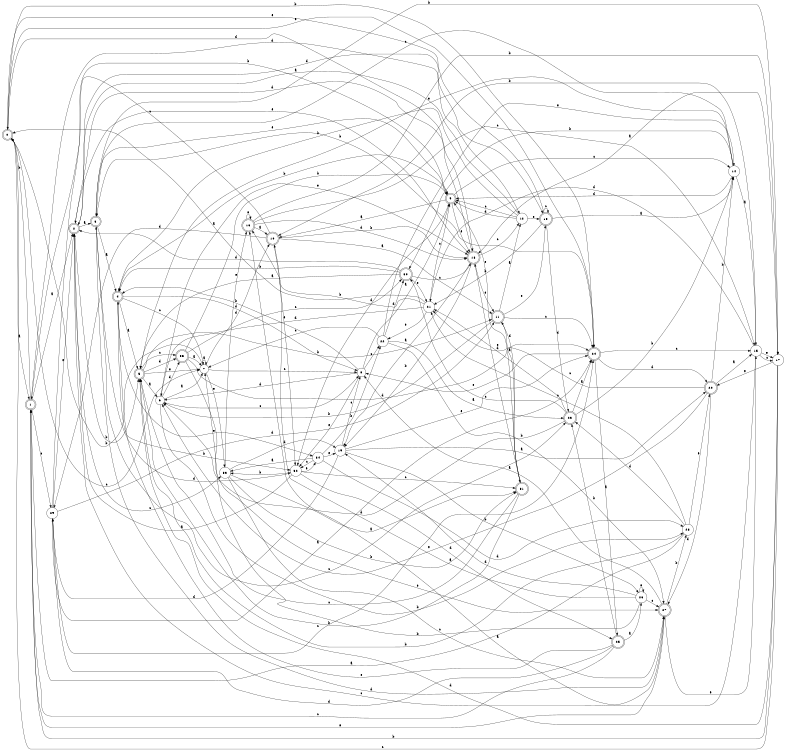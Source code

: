 digraph n29_2 {
__start0 [label="" shape="none"];

rankdir=LR;
size="8,5";

s0 [style="rounded,filled", color="black", fillcolor="white" shape="doublecircle", label="0"];
s1 [style="rounded,filled", color="black", fillcolor="white" shape="doublecircle", label="1"];
s2 [style="rounded,filled", color="black", fillcolor="white" shape="doublecircle", label="2"];
s3 [style="rounded,filled", color="black", fillcolor="white" shape="doublecircle", label="3"];
s4 [style="rounded,filled", color="black", fillcolor="white" shape="doublecircle", label="4"];
s5 [style="rounded,filled", color="black", fillcolor="white" shape="doublecircle", label="5"];
s6 [style="filled", color="black", fillcolor="white" shape="circle", label="6"];
s7 [style="filled", color="black", fillcolor="white" shape="circle", label="7"];
s8 [style="filled", color="black", fillcolor="white" shape="circle", label="8"];
s9 [style="rounded,filled", color="black", fillcolor="white" shape="doublecircle", label="9"];
s10 [style="rounded,filled", color="black", fillcolor="white" shape="doublecircle", label="10"];
s11 [style="rounded,filled", color="black", fillcolor="white" shape="doublecircle", label="11"];
s12 [style="filled", color="black", fillcolor="white" shape="circle", label="12"];
s13 [style="rounded,filled", color="black", fillcolor="white" shape="doublecircle", label="13"];
s14 [style="filled", color="black", fillcolor="white" shape="circle", label="14"];
s15 [style="filled", color="black", fillcolor="white" shape="circle", label="15"];
s16 [style="rounded,filled", color="black", fillcolor="white" shape="doublecircle", label="16"];
s17 [style="filled", color="black", fillcolor="white" shape="circle", label="17"];
s18 [style="rounded,filled", color="black", fillcolor="white" shape="doublecircle", label="18"];
s19 [style="filled", color="black", fillcolor="white" shape="circle", label="19"];
s20 [style="rounded,filled", color="black", fillcolor="white" shape="doublecircle", label="20"];
s21 [style="filled", color="black", fillcolor="white" shape="circle", label="21"];
s22 [style="filled", color="black", fillcolor="white" shape="circle", label="22"];
s23 [style="rounded,filled", color="black", fillcolor="white" shape="doublecircle", label="23"];
s24 [style="rounded,filled", color="black", fillcolor="white" shape="doublecircle", label="24"];
s25 [style="rounded,filled", color="black", fillcolor="white" shape="doublecircle", label="25"];
s26 [style="filled", color="black", fillcolor="white" shape="circle", label="26"];
s27 [style="rounded,filled", color="black", fillcolor="white" shape="doublecircle", label="27"];
s28 [style="filled", color="black", fillcolor="white" shape="circle", label="28"];
s29 [style="filled", color="black", fillcolor="white" shape="circle", label="29"];
s30 [style="rounded,filled", color="black", fillcolor="white" shape="doublecircle", label="30"];
s31 [style="rounded,filled", color="black", fillcolor="white" shape="doublecircle", label="31"];
s32 [style="filled", color="black", fillcolor="white" shape="circle", label="32"];
s33 [style="filled", color="black", fillcolor="white" shape="circle", label="33"];
s34 [style="filled", color="black", fillcolor="white" shape="circle", label="34"];
s35 [style="rounded,filled", color="black", fillcolor="white" shape="doublecircle", label="35"];
s0 -> s1 [label="a"];
s0 -> s24 [label="b"];
s0 -> s7 [label="c"];
s0 -> s18 [label="d"];
s0 -> s24 [label="e"];
s1 -> s2 [label="a"];
s1 -> s0 [label="b"];
s1 -> s29 [label="c"];
s1 -> s12 [label="d"];
s1 -> s27 [label="e"];
s2 -> s3 [label="a"];
s2 -> s5 [label="b"];
s2 -> s33 [label="c"];
s2 -> s13 [label="d"];
s2 -> s18 [label="e"];
s3 -> s4 [label="a"];
s3 -> s17 [label="b"];
s3 -> s23 [label="c"];
s3 -> s32 [label="d"];
s3 -> s9 [label="e"];
s4 -> s5 [label="a"];
s4 -> s32 [label="b"];
s4 -> s7 [label="c"];
s4 -> s8 [label="d"];
s4 -> s34 [label="e"];
s5 -> s6 [label="a"];
s5 -> s11 [label="b"];
s5 -> s35 [label="c"];
s5 -> s35 [label="d"];
s5 -> s7 [label="e"];
s6 -> s7 [label="a"];
s6 -> s28 [label="b"];
s6 -> s8 [label="c"];
s6 -> s35 [label="d"];
s6 -> s18 [label="e"];
s7 -> s7 [label="a"];
s7 -> s0 [label="b"];
s7 -> s8 [label="c"];
s7 -> s10 [label="d"];
s7 -> s33 [label="e"];
s8 -> s9 [label="a"];
s8 -> s4 [label="b"];
s8 -> s22 [label="c"];
s8 -> s6 [label="d"];
s8 -> s32 [label="e"];
s9 -> s10 [label="a"];
s9 -> s4 [label="b"];
s9 -> s14 [label="c"];
s9 -> s32 [label="d"];
s9 -> s18 [label="e"];
s10 -> s11 [label="a"];
s10 -> s18 [label="b"];
s10 -> s1 [label="c"];
s10 -> s29 [label="d"];
s10 -> s32 [label="e"];
s11 -> s12 [label="a"];
s11 -> s6 [label="b"];
s11 -> s24 [label="c"];
s11 -> s31 [label="d"];
s11 -> s13 [label="e"];
s12 -> s2 [label="a"];
s12 -> s4 [label="b"];
s12 -> s9 [label="c"];
s12 -> s9 [label="d"];
s12 -> s13 [label="e"];
s13 -> s14 [label="a"];
s13 -> s21 [label="b"];
s13 -> s13 [label="c"];
s13 -> s23 [label="d"];
s13 -> s0 [label="e"];
s14 -> s15 [label="a"];
s14 -> s30 [label="b"];
s14 -> s3 [label="c"];
s14 -> s9 [label="d"];
s14 -> s5 [label="e"];
s15 -> s16 [label="a"];
s15 -> s10 [label="b"];
s15 -> s17 [label="c"];
s15 -> s21 [label="d"];
s15 -> s17 [label="e"];
s16 -> s10 [label="a"];
s16 -> s17 [label="b"];
s16 -> s15 [label="c"];
s16 -> s18 [label="d"];
s16 -> s16 [label="e"];
s17 -> s18 [label="a"];
s17 -> s1 [label="b"];
s17 -> s0 [label="c"];
s17 -> s5 [label="d"];
s17 -> s20 [label="e"];
s18 -> s19 [label="a"];
s18 -> s19 [label="b"];
s18 -> s12 [label="c"];
s18 -> s2 [label="d"];
s18 -> s11 [label="e"];
s19 -> s20 [label="a"];
s19 -> s26 [label="b"];
s19 -> s8 [label="c"];
s19 -> s29 [label="d"];
s19 -> s24 [label="e"];
s20 -> s15 [label="a"];
s20 -> s14 [label="b"];
s20 -> s21 [label="c"];
s20 -> s27 [label="d"];
s20 -> s6 [label="e"];
s21 -> s0 [label="a"];
s21 -> s16 [label="b"];
s21 -> s9 [label="c"];
s21 -> s6 [label="d"];
s21 -> s22 [label="e"];
s22 -> s23 [label="a"];
s22 -> s27 [label="b"];
s22 -> s7 [label="c"];
s22 -> s30 [label="d"];
s22 -> s14 [label="e"];
s23 -> s24 [label="a"];
s23 -> s14 [label="b"];
s23 -> s30 [label="c"];
s23 -> s6 [label="d"];
s23 -> s21 [label="e"];
s24 -> s25 [label="a"];
s24 -> s3 [label="b"];
s24 -> s15 [label="c"];
s24 -> s20 [label="d"];
s24 -> s8 [label="e"];
s25 -> s26 [label="a"];
s25 -> s23 [label="b"];
s25 -> s1 [label="c"];
s25 -> s29 [label="d"];
s25 -> s4 [label="e"];
s26 -> s10 [label="a"];
s26 -> s7 [label="b"];
s26 -> s27 [label="c"];
s26 -> s19 [label="d"];
s26 -> s26 [label="e"];
s27 -> s8 [label="a"];
s27 -> s28 [label="b"];
s27 -> s2 [label="c"];
s27 -> s3 [label="d"];
s27 -> s15 [label="e"];
s28 -> s1 [label="a"];
s28 -> s5 [label="b"];
s28 -> s21 [label="c"];
s28 -> s23 [label="d"];
s28 -> s20 [label="e"];
s29 -> s24 [label="a"];
s29 -> s9 [label="b"];
s29 -> s24 [label="c"];
s29 -> s11 [label="d"];
s29 -> s2 [label="e"];
s30 -> s5 [label="a"];
s30 -> s4 [label="b"];
s30 -> s18 [label="c"];
s30 -> s2 [label="d"];
s30 -> s21 [label="e"];
s31 -> s11 [label="a"];
s31 -> s5 [label="b"];
s31 -> s5 [label="c"];
s31 -> s18 [label="d"];
s31 -> s9 [label="e"];
s32 -> s2 [label="a"];
s32 -> s33 [label="b"];
s32 -> s31 [label="c"];
s32 -> s25 [label="d"];
s32 -> s34 [label="e"];
s33 -> s31 [label="a"];
s33 -> s31 [label="b"];
s33 -> s27 [label="c"];
s33 -> s19 [label="d"];
s33 -> s16 [label="e"];
s34 -> s33 [label="a"];
s34 -> s22 [label="b"];
s34 -> s32 [label="c"];
s34 -> s28 [label="d"];
s34 -> s19 [label="e"];
s35 -> s7 [label="a"];
s35 -> s9 [label="b"];
s35 -> s30 [label="c"];
s35 -> s24 [label="d"];
s35 -> s27 [label="e"];

}